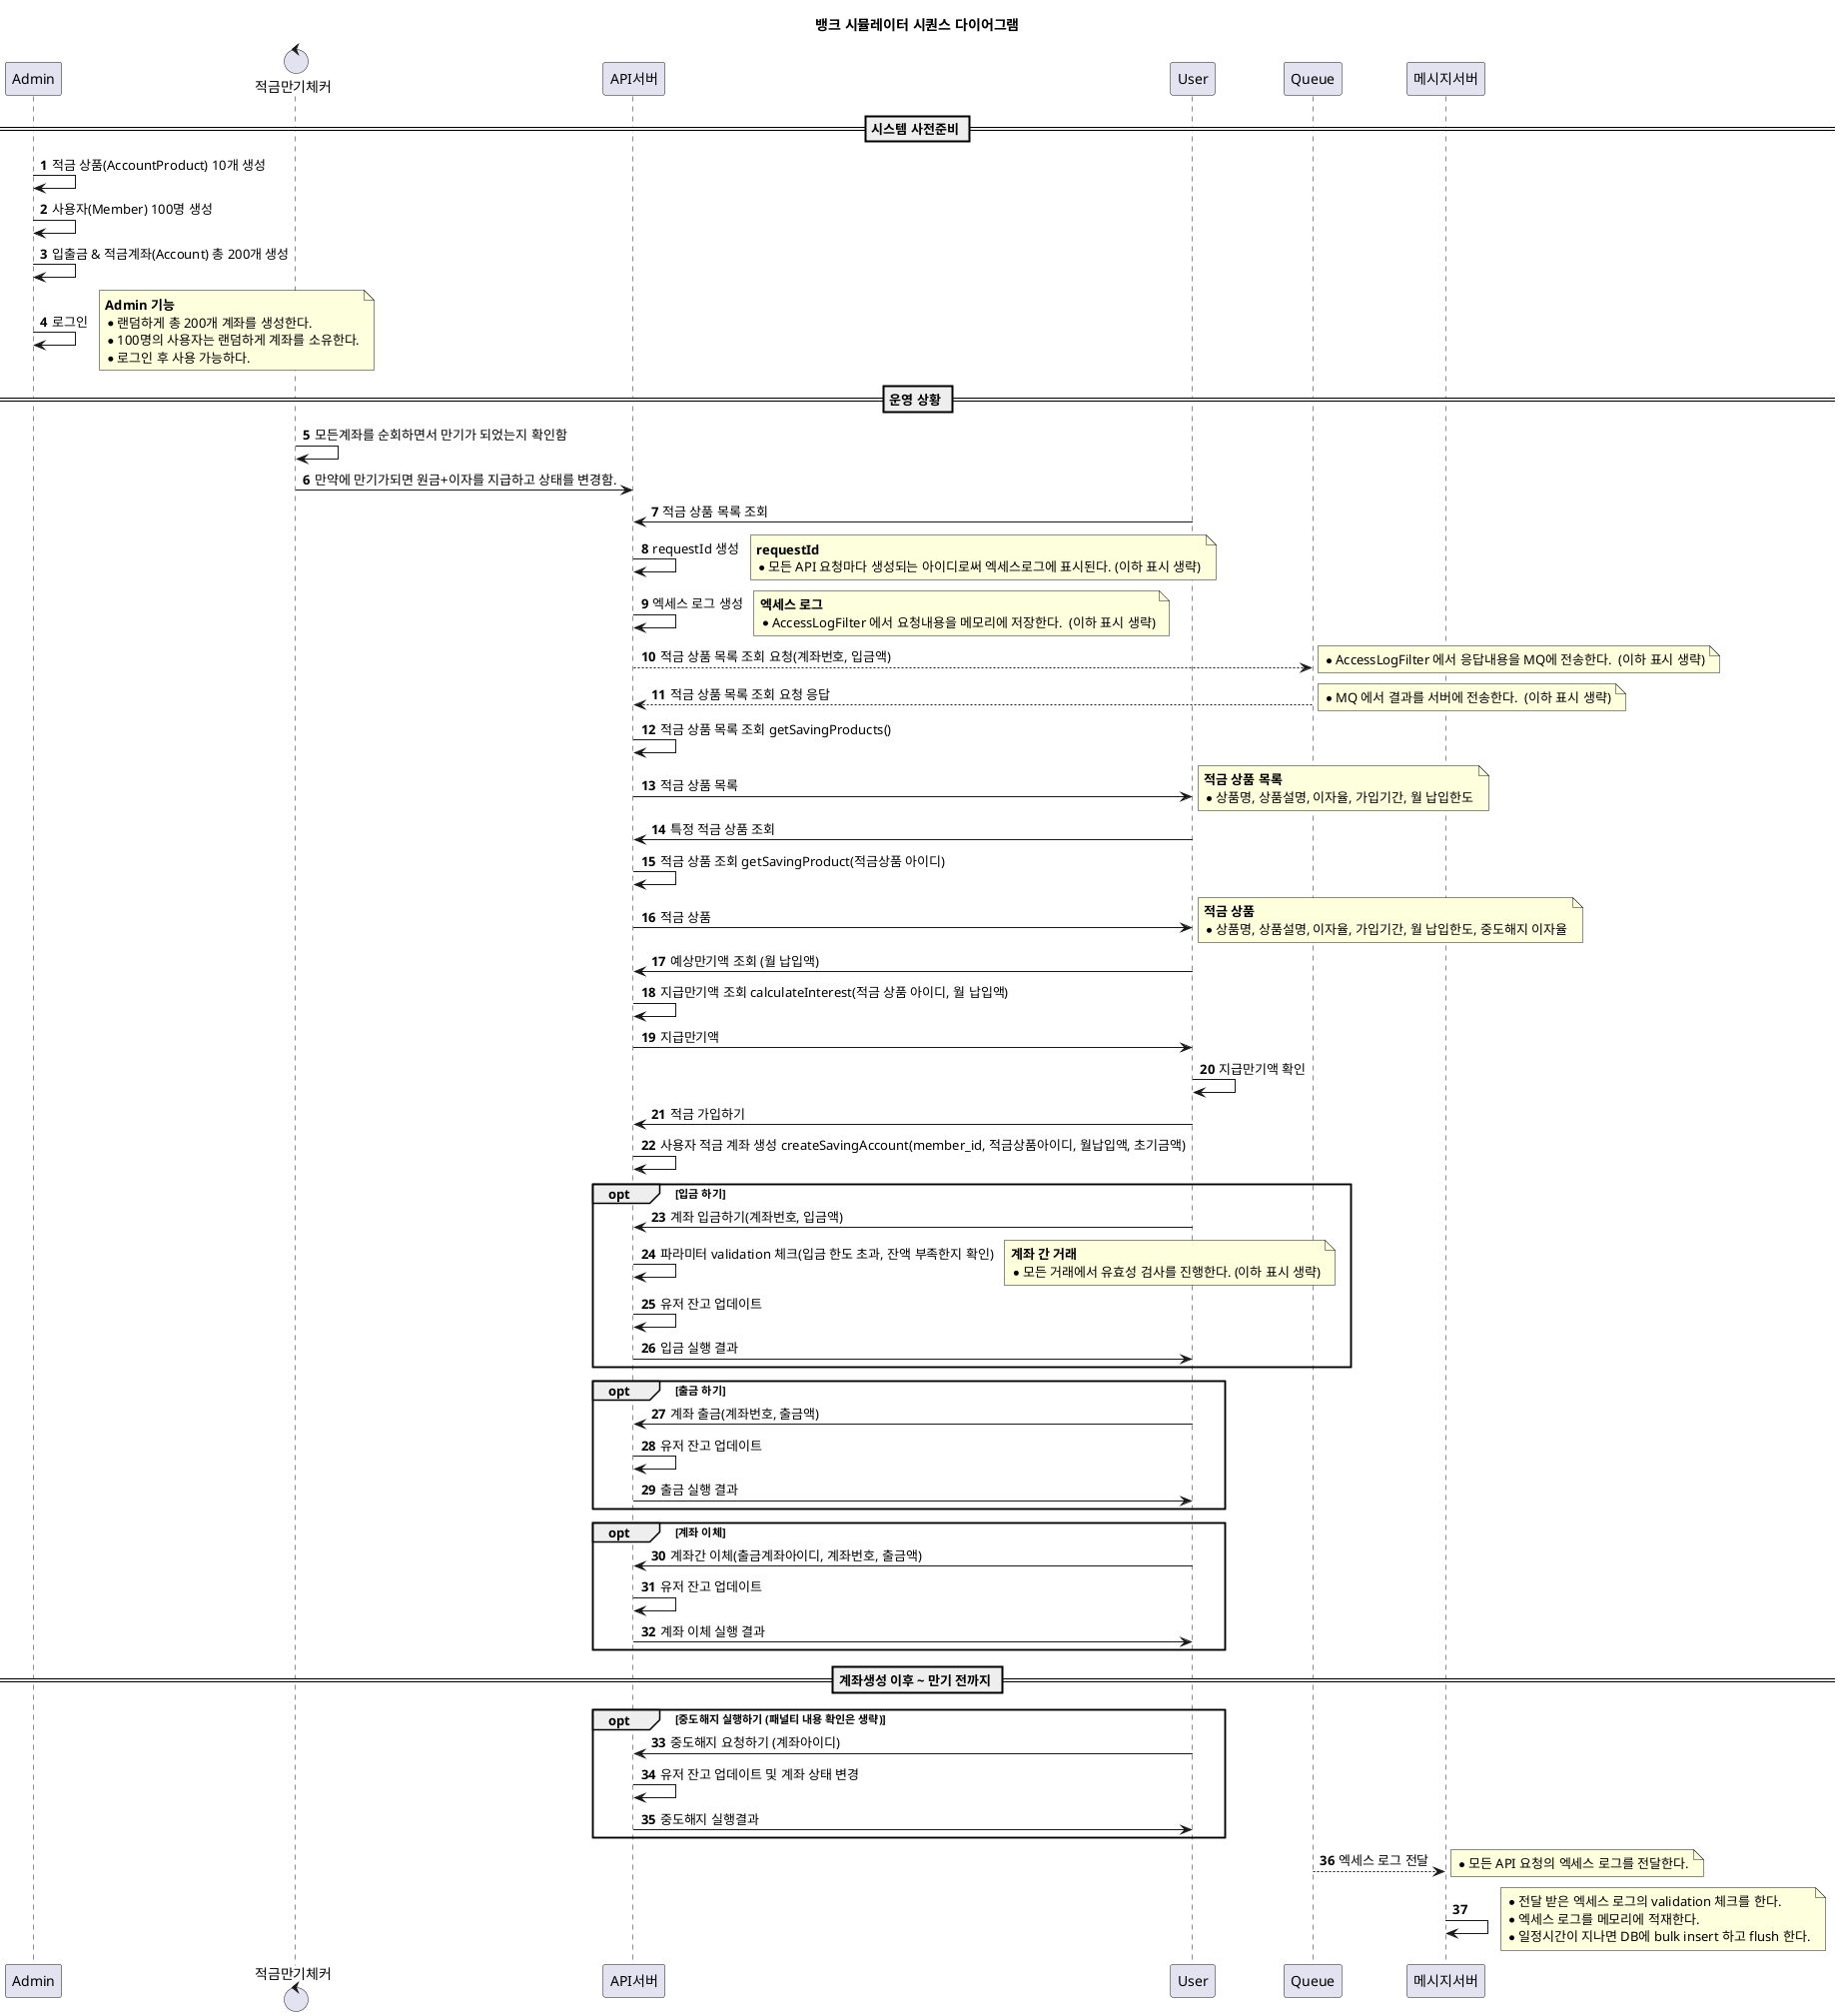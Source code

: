 @startuml
'https://plantuml.com/sequence-diagram

title 뱅크 시뮬레이터 시퀀스 다이어그램

autonumber

== 시스템 사전준비 ==
participant Admin

Admin -> Admin: 적금 상품(AccountProduct) 10개 생성
Admin -> Admin: 사용자(Member) 100명 생성
Admin -> Admin: 입출금 & 적금계좌(Account) 총 200개 생성
Admin -> Admin: 로그인

note right
**Admin 기능**
* 랜덤하게 총 200개 계좌를 생성한다.
* 100명의 사용자는 랜덤하게 계좌를 소유한다.
* 로그인 후 사용 가능하다.
end note

== 운영 상황 ==


control 적금만기체커
적금만기체커 -> 적금만기체커: 모든계좌를 순회하면서 만기가 되었는지 확인함
적금만기체커 -> API서버: 만약에 만기가되면 원금+이자를 지급하고 상태를 변경함.

User -> API서버: 적금 상품 목록 조회

API서버 -> API서버: requestId 생성
    note right
    **requestId**
    * 모든 API 요청마다 생성되는 아이디로써 엑세스로그에 표시된다. (이하 표시 생략)
    end note
API서버 -> API서버: 엑세스 로그 생성
    note right
    **엑세스 로그**
    * AccessLogFilter 에서 요청내용을 메모리에 저장한다.  (이하 표시 생략)
    end note
API서버 --> Queue: 적금 상품 목록 조회 요청(계좌번호, 입금액)
    note right
    * AccessLogFilter 에서 응답내용을 MQ에 전송한다.  (이하 표시 생략)
    end note
Queue --> API서버: 적금 상품 목록 조회 요청 응답
    note right
    * MQ 에서 결과를 서버에 전송한다.  (이하 표시 생략)
    end note
API서버 -> API서버: 적금 상품 목록 조회 getSavingProducts()
API서버 -> User: 적금 상품 목록
    note right
    **적금 상품 목록**
    * 상품명, 상품설명, 이자율, 가입기간, 월 납입한도
    end note

User -> API서버: 특정 적금 상품 조회
API서버 -> API서버: 적금 상품 조회 getSavingProduct(적금상품 아이디)
API서버 -> User: 적금 상품
    note right
    **적금 상품**
    * 상품명, 상품설명, 이자율, 가입기간, 월 납입한도, 중도해지 이자율
    end note

User -> API서버: 예상만기액 조회 (월 납입액)
API서버 -> API서버: 지급만기액 조회 calculateInterest(적금 상품 아이디, 월 납입액)
API서버 -> User: 지급만기액
User -> User : 지급만기액 확인


User -> API서버: 적금 가입하기
API서버 -> API서버: 사용자 적금 계좌 생성 createSavingAccount(member_id, 적금상품아이디, 월납입액, 초기금액)


opt 입금 하기
User -> API서버: 계좌 입금하기(계좌번호, 입금액)

API서버 -> API서버: 파라미터 validation 체크(입금 한도 초과, 잔액 부족한지 확인)
    note right
    **계좌 간 거래**
    * 모든 거래에서 유효성 검사를 진행한다. (이하 표시 생략)
    end note
API서버 -> API서버: 유저 잔고 업데이트
API서버 -> User : 입금 실행 결과
end opt

opt 출금 하기
User -> API서버: 계좌 출금(계좌번호, 출금액)
API서버 -> API서버: 유저 잔고 업데이트
API서버 -> User : 출금 실행 결과
end opt

opt 계좌 이체
User -> API서버: 계좌간 이체(출금계좌아이디, 계좌번호, 출금액)
API서버 -> API서버: 유저 잔고 업데이트
API서버 -> User : 계좌 이체 실행 결과
end opt

== 계좌생성 이후 ~ 만기 전까지 ==
opt 중도해지 실행하기 (패널티 내용 확인은 생략)
    User -> API서버 : 중도해지 요청하기 (계좌아이디)
    API서버 -> API서버 : 유저 잔고 업데이트 및 계좌 상태 변경
    API서버 -> User: 중도해지 실행결과
end opt

Queue --> 메시지서버: 엑세스 로그 전달
    note right
    * 모든 API 요청의 엑세스 로그를 전달한다.
    end note

메시지서버 -> 메시지서버:
    note right
    * 전달 받은 엑세스 로그의 validation 체크를 한다.
    * 엑세스 로그를 메모리에 적재한다.
    * 일정시간이 지나면 DB에 bulk insert 하고 flush 한다.
    end note

@enduml